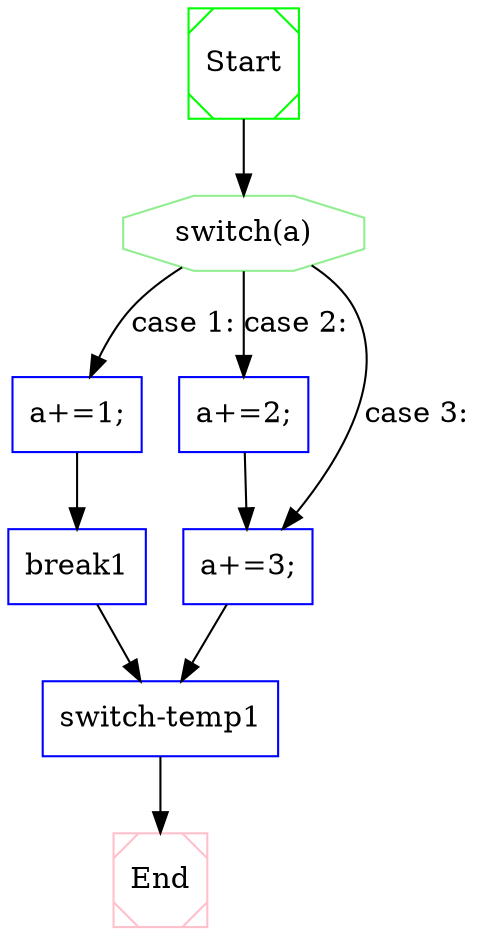 digraph CFG {
 1  [shape = Msquare, color = green, label = "Start", ]
 2  [shape = octagon, color = lightgreen, label = "switch(a)", ]
 3  [shape = box, color = blue, label = "a+=1;", ]
 4  [shape = box, color = blue, label = "break1", ]
 5  [shape = box, color = blue, label = "a+=2;", ]
 6  [shape = box, color = blue, label = "a+=3;", ]
 7  [shape = box, color = blue, label = "switch-temp1", ]
 8  [shape = Msquare, color = pink, label = "End", ]
 1  ->  2  [style = solid, label="", fillcolor = black, color = black, fontcolor = black]

 2  ->  6  [style = solid, label="case 3:", fillcolor = black, color = black, fontcolor = black]
 2  ->  5  [style = solid, label="case 2:", fillcolor = black, color = black, fontcolor = black]
 2  ->  3  [style = solid, label="case 1:", fillcolor = black, color = black, fontcolor = black]

 3  ->  4  [style = solid, label="", fillcolor = black, color = black, fontcolor = black]

 4  ->  7  [style = solid, label="", fillcolor = black, color = black, fontcolor = black]

 5  ->  6  [style = solid, label="", fillcolor = black, color = black, fontcolor = black]

 6  ->  7  [style = solid, label="", fillcolor = black, color = black, fontcolor = black]

 7  ->  8  [style = solid, label="", fillcolor = black, color = black, fontcolor = black]


}